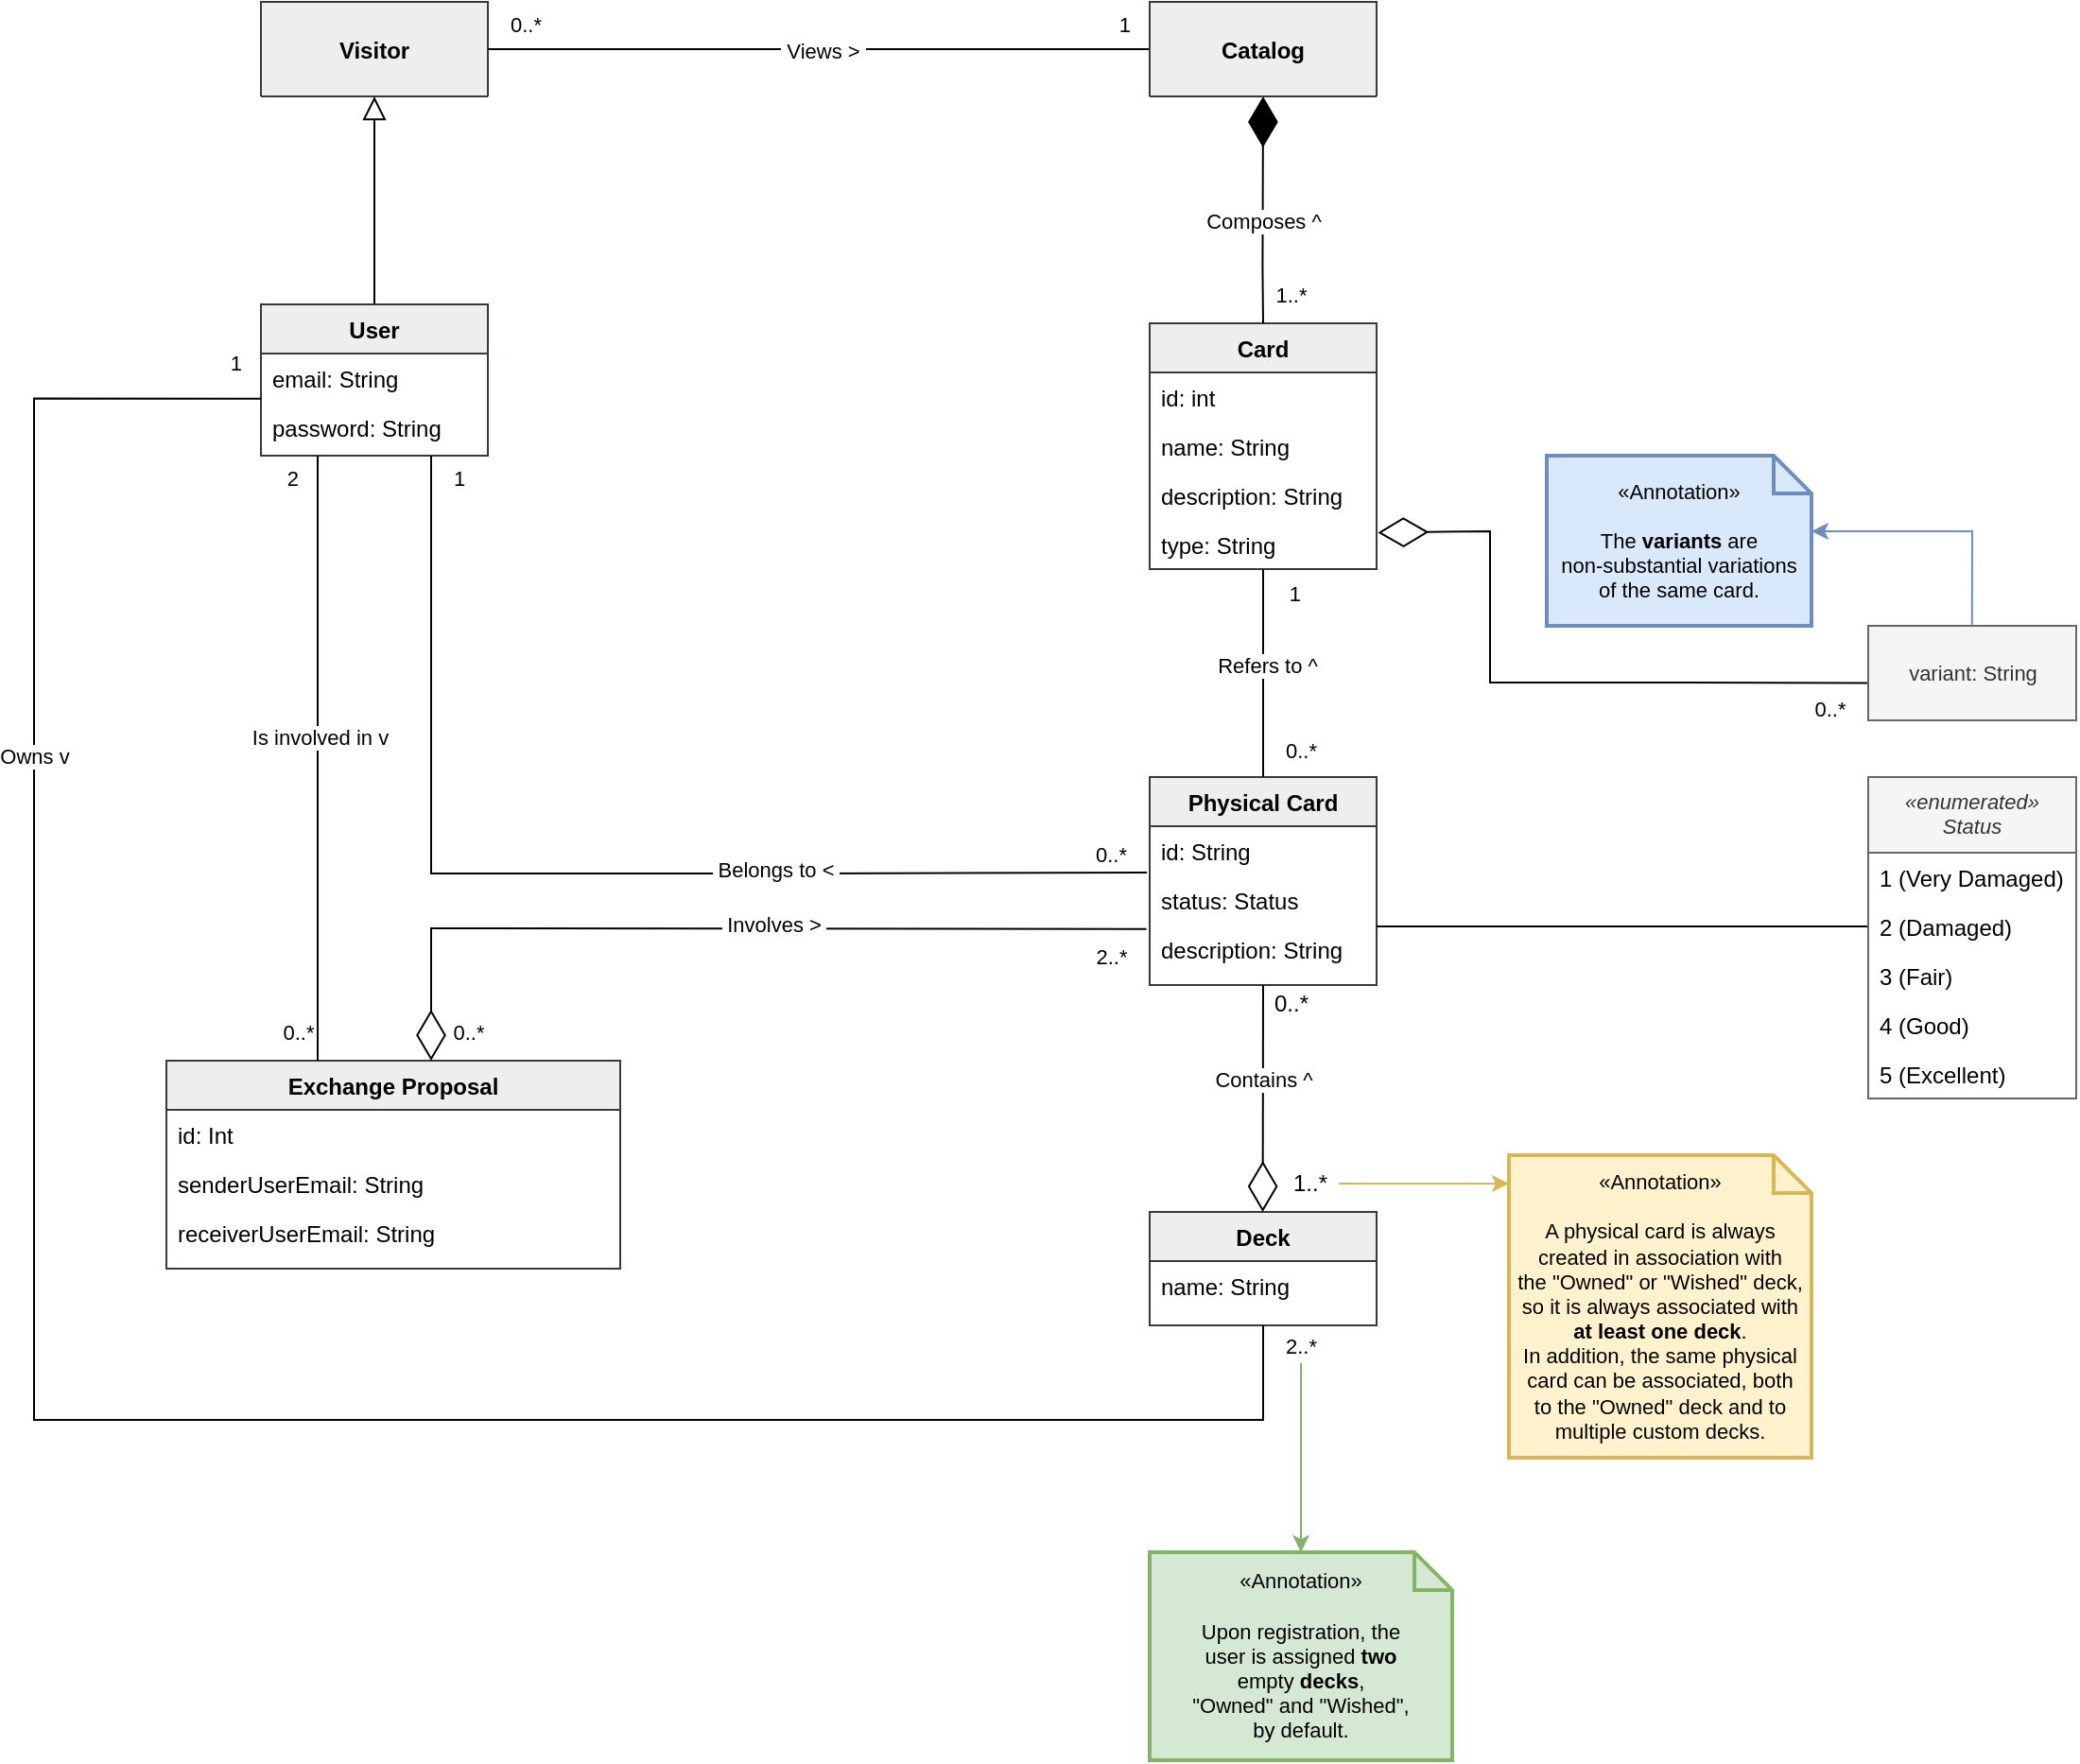 <mxfile version="20.8.16" type="device"><diagram id="C5RBs43oDa-KdzZeNtuy" name="Page-1"><mxGraphModel dx="1434" dy="844" grid="1" gridSize="10" guides="1" tooltips="1" connect="1" arrows="1" fold="1" page="1" pageScale="1" pageWidth="1169" pageHeight="827" math="0" shadow="0"><root><mxCell id="WIyWlLk6GJQsqaUBKTNV-0"/><mxCell id="WIyWlLk6GJQsqaUBKTNV-1" parent="WIyWlLk6GJQsqaUBKTNV-0"/><mxCell id="zkfFHV4jXpPFQw0GAbJ--0" value="Visitor" style="swimlane;fontStyle=1;align=center;verticalAlign=middle;childLayout=stackLayout;horizontal=1;startSize=50;horizontalStack=0;resizeParent=1;resizeLast=0;collapsible=1;marginBottom=0;rounded=0;shadow=0;strokeWidth=1;fillColor=#eeeeee;strokeColor=#36393d;" parent="WIyWlLk6GJQsqaUBKTNV-1" vertex="1"><mxGeometry x="160" y="40" width="120" height="50" as="geometry"><mxRectangle x="230" y="140" width="160" height="26" as="alternateBounds"/></mxGeometry></mxCell><mxCell id="zkfFHV4jXpPFQw0GAbJ--6" value="User" style="swimlane;fontStyle=1;align=center;verticalAlign=top;childLayout=stackLayout;horizontal=1;startSize=26;horizontalStack=0;resizeParent=1;resizeLast=0;collapsible=1;marginBottom=0;rounded=0;shadow=0;strokeWidth=1;fillColor=#eeeeee;strokeColor=#36393d;" parent="WIyWlLk6GJQsqaUBKTNV-1" vertex="1"><mxGeometry x="160" y="200" width="120" height="80" as="geometry"><mxRectangle x="130" y="380" width="160" height="26" as="alternateBounds"/></mxGeometry></mxCell><mxCell id="zkfFHV4jXpPFQw0GAbJ--7" value="email: String" style="text;align=left;verticalAlign=top;spacingLeft=4;spacingRight=4;overflow=hidden;rotatable=0;points=[[0,0.5],[1,0.5]];portConstraint=eastwest;" parent="zkfFHV4jXpPFQw0GAbJ--6" vertex="1"><mxGeometry y="26" width="120" height="26" as="geometry"/></mxCell><mxCell id="zkfFHV4jXpPFQw0GAbJ--8" value="password: String" style="text;align=left;verticalAlign=top;spacingLeft=4;spacingRight=4;overflow=hidden;rotatable=0;points=[[0,0.5],[1,0.5]];portConstraint=eastwest;rounded=0;shadow=0;html=0;" parent="zkfFHV4jXpPFQw0GAbJ--6" vertex="1"><mxGeometry y="52" width="120" height="26" as="geometry"/></mxCell><mxCell id="zkfFHV4jXpPFQw0GAbJ--12" value="" style="endArrow=block;endSize=10;endFill=0;shadow=0;strokeWidth=1;rounded=0;edgeStyle=elbowEdgeStyle;elbow=vertical;" parent="WIyWlLk6GJQsqaUBKTNV-1" source="zkfFHV4jXpPFQw0GAbJ--6" target="zkfFHV4jXpPFQw0GAbJ--0" edge="1"><mxGeometry width="160" relative="1" as="geometry"><mxPoint x="300" y="193" as="sourcePoint"/><mxPoint x="300" y="193" as="targetPoint"/><Array as="points"><mxPoint x="220" y="160"/><mxPoint x="230" y="160"/><mxPoint x="240" y="230"/><mxPoint x="250" y="200"/></Array></mxGeometry></mxCell><mxCell id="zkfFHV4jXpPFQw0GAbJ--17" value="Card" style="swimlane;fontStyle=1;align=center;verticalAlign=top;childLayout=stackLayout;horizontal=1;startSize=26;horizontalStack=0;resizeParent=1;resizeLast=0;collapsible=1;marginBottom=0;rounded=0;shadow=0;strokeWidth=1;fillColor=#eeeeee;strokeColor=#36393d;" parent="WIyWlLk6GJQsqaUBKTNV-1" vertex="1"><mxGeometry x="630" y="210" width="120" height="130" as="geometry"><mxRectangle x="508" y="120" width="160" height="26" as="alternateBounds"/></mxGeometry></mxCell><mxCell id="UprjWPWpT-gQ5GX2bW2V-9" value="id: int" style="text;align=left;verticalAlign=top;spacingLeft=4;spacingRight=4;overflow=hidden;rotatable=0;points=[[0,0.5],[1,0.5]];portConstraint=eastwest;" parent="zkfFHV4jXpPFQw0GAbJ--17" vertex="1"><mxGeometry y="26" width="120" height="26" as="geometry"/></mxCell><mxCell id="UprjWPWpT-gQ5GX2bW2V-10" value="name: String" style="text;align=left;verticalAlign=top;spacingLeft=4;spacingRight=4;overflow=hidden;rotatable=0;points=[[0,0.5],[1,0.5]];portConstraint=eastwest;" parent="zkfFHV4jXpPFQw0GAbJ--17" vertex="1"><mxGeometry y="52" width="120" height="26" as="geometry"/></mxCell><mxCell id="UprjWPWpT-gQ5GX2bW2V-11" value="description: String" style="text;align=left;verticalAlign=top;spacingLeft=4;spacingRight=4;overflow=hidden;rotatable=0;points=[[0,0.5],[1,0.5]];portConstraint=eastwest;" parent="zkfFHV4jXpPFQw0GAbJ--17" vertex="1"><mxGeometry y="78" width="120" height="26" as="geometry"/></mxCell><mxCell id="UprjWPWpT-gQ5GX2bW2V-12" value="type: String" style="text;align=left;verticalAlign=top;spacingLeft=4;spacingRight=4;overflow=hidden;rotatable=0;points=[[0,0.5],[1,0.5]];portConstraint=eastwest;" parent="zkfFHV4jXpPFQw0GAbJ--17" vertex="1"><mxGeometry y="104" width="120" height="26" as="geometry"/></mxCell><mxCell id="UprjWPWpT-gQ5GX2bW2V-5" value="Physical Card" style="swimlane;fontStyle=1;align=center;verticalAlign=top;childLayout=stackLayout;horizontal=1;startSize=26;horizontalStack=0;resizeParent=1;resizeLast=0;collapsible=1;marginBottom=0;rounded=0;shadow=0;strokeWidth=1;fillColor=#eeeeee;strokeColor=#36393d;" parent="WIyWlLk6GJQsqaUBKTNV-1" vertex="1"><mxGeometry x="630" y="450" width="120" height="110" as="geometry"><mxRectangle x="508" y="120" width="160" height="26" as="alternateBounds"/></mxGeometry></mxCell><mxCell id="UprjWPWpT-gQ5GX2bW2V-8" value="id: String" style="text;align=left;verticalAlign=top;spacingLeft=4;spacingRight=4;overflow=hidden;rotatable=0;points=[[0,0.5],[1,0.5]];portConstraint=eastwest;" parent="UprjWPWpT-gQ5GX2bW2V-5" vertex="1"><mxGeometry y="26" width="120" height="26" as="geometry"/></mxCell><mxCell id="UprjWPWpT-gQ5GX2bW2V-15" value="status: Status" style="text;align=left;verticalAlign=top;spacingLeft=4;spacingRight=4;overflow=hidden;rotatable=0;points=[[0,0.5],[1,0.5]];portConstraint=eastwest;" parent="UprjWPWpT-gQ5GX2bW2V-5" vertex="1"><mxGeometry y="52" width="120" height="26" as="geometry"/></mxCell><mxCell id="UprjWPWpT-gQ5GX2bW2V-16" value="description: String" style="text;align=left;verticalAlign=top;spacingLeft=4;spacingRight=4;overflow=hidden;rotatable=0;points=[[0,0.5],[1,0.5]];portConstraint=eastwest;" parent="UprjWPWpT-gQ5GX2bW2V-5" vertex="1"><mxGeometry y="78" width="120" height="26" as="geometry"/></mxCell><mxCell id="UprjWPWpT-gQ5GX2bW2V-17" value="Deck" style="swimlane;fontStyle=1;align=center;verticalAlign=top;childLayout=stackLayout;horizontal=1;startSize=26;horizontalStack=0;resizeParent=1;resizeLast=0;collapsible=1;marginBottom=0;rounded=0;shadow=0;strokeWidth=1;fillColor=#eeeeee;strokeColor=#36393d;" parent="WIyWlLk6GJQsqaUBKTNV-1" vertex="1"><mxGeometry x="630" y="680" width="120" height="60" as="geometry"><mxRectangle x="508" y="120" width="160" height="26" as="alternateBounds"/></mxGeometry></mxCell><mxCell id="UprjWPWpT-gQ5GX2bW2V-18" value="name: String" style="text;align=left;verticalAlign=top;spacingLeft=4;spacingRight=4;overflow=hidden;rotatable=0;points=[[0,0.5],[1,0.5]];portConstraint=eastwest;" parent="UprjWPWpT-gQ5GX2bW2V-17" vertex="1"><mxGeometry y="26" width="120" height="26" as="geometry"/></mxCell><mxCell id="UprjWPWpT-gQ5GX2bW2V-34" value="1..*" style="text;html=1;strokeColor=none;fillColor=none;align=center;verticalAlign=middle;whiteSpace=wrap;rounded=0;" parent="WIyWlLk6GJQsqaUBKTNV-1" vertex="1"><mxGeometry x="700" y="650" width="30" height="30" as="geometry"/></mxCell><mxCell id="UprjWPWpT-gQ5GX2bW2V-35" value="0..*" style="text;html=1;strokeColor=none;fillColor=none;align=center;verticalAlign=middle;whiteSpace=wrap;rounded=0;" parent="WIyWlLk6GJQsqaUBKTNV-1" vertex="1"><mxGeometry x="680" y="560" width="50" height="20" as="geometry"/></mxCell><mxCell id="UprjWPWpT-gQ5GX2bW2V-36" value="Exchange Proposal" style="swimlane;fontStyle=1;align=center;verticalAlign=top;childLayout=stackLayout;horizontal=1;startSize=26;horizontalStack=0;resizeParent=1;resizeLast=0;collapsible=1;marginBottom=0;rounded=0;shadow=0;strokeWidth=1;fillColor=#eeeeee;strokeColor=#36393d;" parent="WIyWlLk6GJQsqaUBKTNV-1" vertex="1"><mxGeometry x="110" y="600" width="240" height="110" as="geometry"><mxRectangle x="508" y="120" width="160" height="26" as="alternateBounds"/></mxGeometry></mxCell><mxCell id="UprjWPWpT-gQ5GX2bW2V-37" value="id: Int" style="text;align=left;verticalAlign=top;spacingLeft=4;spacingRight=4;overflow=hidden;rotatable=0;points=[[0,0.5],[1,0.5]];portConstraint=eastwest;" parent="UprjWPWpT-gQ5GX2bW2V-36" vertex="1"><mxGeometry y="26" width="240" height="26" as="geometry"/></mxCell><mxCell id="UprjWPWpT-gQ5GX2bW2V-38" value="senderUserEmail: String" style="text;align=left;verticalAlign=top;spacingLeft=4;spacingRight=4;overflow=hidden;rotatable=0;points=[[0,0.5],[1,0.5]];portConstraint=eastwest;" parent="UprjWPWpT-gQ5GX2bW2V-36" vertex="1"><mxGeometry y="52" width="240" height="26" as="geometry"/></mxCell><mxCell id="w9-zVDfy-rZA0x76wDRn-33" value="receiverUserEmail: String" style="text;align=left;verticalAlign=top;spacingLeft=4;spacingRight=4;overflow=hidden;rotatable=0;points=[[0,0.5],[1,0.5]];portConstraint=eastwest;" parent="UprjWPWpT-gQ5GX2bW2V-36" vertex="1"><mxGeometry y="78" width="240" height="26" as="geometry"/></mxCell><mxCell id="w9-zVDfy-rZA0x76wDRn-11" value="" style="endArrow=none;html=1;edgeStyle=orthogonalEdgeStyle;rounded=0;exitX=1;exitY=0.5;exitDx=0;exitDy=0;" parent="WIyWlLk6GJQsqaUBKTNV-1" source="zkfFHV4jXpPFQw0GAbJ--0" edge="1"><mxGeometry relative="1" as="geometry"><mxPoint x="290" y="70" as="sourcePoint"/><mxPoint x="630" y="65" as="targetPoint"/><Array as="points"><mxPoint x="620" y="65"/><mxPoint x="620" y="65"/></Array></mxGeometry></mxCell><mxCell id="w9-zVDfy-rZA0x76wDRn-12" value="0..*" style="edgeLabel;resizable=0;html=1;align=left;verticalAlign=bottom;" parent="w9-zVDfy-rZA0x76wDRn-11" connectable="0" vertex="1"><mxGeometry x="-1" relative="1" as="geometry"><mxPoint x="10" y="-5" as="offset"/></mxGeometry></mxCell><mxCell id="w9-zVDfy-rZA0x76wDRn-13" value="1" style="edgeLabel;resizable=0;html=1;align=right;verticalAlign=bottom;" parent="w9-zVDfy-rZA0x76wDRn-11" connectable="0" vertex="1"><mxGeometry x="1" relative="1" as="geometry"><mxPoint x="-10" y="-5" as="offset"/></mxGeometry></mxCell><mxCell id="w9-zVDfy-rZA0x76wDRn-44" value="&amp;nbsp;Views &amp;gt;&amp;nbsp;" style="edgeLabel;html=1;align=center;verticalAlign=middle;resizable=0;points=[];" parent="w9-zVDfy-rZA0x76wDRn-11" vertex="1" connectable="0"><mxGeometry x="-0.068" y="-1" relative="1" as="geometry"><mxPoint x="14" as="offset"/></mxGeometry></mxCell><mxCell id="w9-zVDfy-rZA0x76wDRn-21" value="" style="endArrow=none;html=1;edgeStyle=orthogonalEdgeStyle;rounded=0;entryX=-0.012;entryY=-0.056;entryDx=0;entryDy=0;entryPerimeter=0;exitX=0.75;exitY=1;exitDx=0;exitDy=0;" parent="WIyWlLk6GJQsqaUBKTNV-1" source="zkfFHV4jXpPFQw0GAbJ--6" target="UprjWPWpT-gQ5GX2bW2V-15" edge="1"><mxGeometry relative="1" as="geometry"><mxPoint x="250" y="300" as="sourcePoint"/><mxPoint x="450" y="390" as="targetPoint"/><Array as="points"><mxPoint x="250" y="501"/><mxPoint x="450" y="501"/></Array></mxGeometry></mxCell><mxCell id="w9-zVDfy-rZA0x76wDRn-22" value="1" style="edgeLabel;resizable=0;html=1;align=left;verticalAlign=bottom;" parent="w9-zVDfy-rZA0x76wDRn-21" connectable="0" vertex="1"><mxGeometry x="-1" relative="1" as="geometry"><mxPoint x="10" y="20" as="offset"/></mxGeometry></mxCell><mxCell id="w9-zVDfy-rZA0x76wDRn-23" value="0..*" style="edgeLabel;resizable=0;html=1;align=right;verticalAlign=bottom;" parent="w9-zVDfy-rZA0x76wDRn-21" connectable="0" vertex="1"><mxGeometry x="1" relative="1" as="geometry"><mxPoint x="-10" y="-1" as="offset"/></mxGeometry></mxCell><mxCell id="UueqK07AXD6fO8lfCrL9-8" value="&amp;nbsp;Belongs to &amp;lt;&amp;nbsp;" style="edgeLabel;html=1;align=center;verticalAlign=middle;resizable=0;points=[];" parent="w9-zVDfy-rZA0x76wDRn-21" vertex="1" connectable="0"><mxGeometry x="0.193" y="2" relative="1" as="geometry"><mxPoint x="45" as="offset"/></mxGeometry></mxCell><mxCell id="w9-zVDfy-rZA0x76wDRn-24" value="" style="endArrow=none;html=1;edgeStyle=orthogonalEdgeStyle;rounded=0;exitX=0.5;exitY=0;exitDx=0;exitDy=0;" parent="WIyWlLk6GJQsqaUBKTNV-1" source="UprjWPWpT-gQ5GX2bW2V-5" edge="1"><mxGeometry relative="1" as="geometry"><mxPoint x="280" y="250" as="sourcePoint"/><mxPoint x="690" y="340" as="targetPoint"/><Array as="points"><mxPoint x="690" y="340"/></Array></mxGeometry></mxCell><mxCell id="w9-zVDfy-rZA0x76wDRn-25" value="0..*" style="edgeLabel;resizable=0;html=1;align=left;verticalAlign=bottom;" parent="w9-zVDfy-rZA0x76wDRn-24" connectable="0" vertex="1"><mxGeometry x="-1" relative="1" as="geometry"><mxPoint x="10" y="-6" as="offset"/></mxGeometry></mxCell><mxCell id="w9-zVDfy-rZA0x76wDRn-26" value="1" style="edgeLabel;resizable=0;html=1;align=right;verticalAlign=bottom;" parent="w9-zVDfy-rZA0x76wDRn-24" connectable="0" vertex="1"><mxGeometry x="1" relative="1" as="geometry"><mxPoint x="20" y="21" as="offset"/></mxGeometry></mxCell><mxCell id="UueqK07AXD6fO8lfCrL9-0" value="Refers to ^" style="edgeLabel;html=1;align=center;verticalAlign=middle;resizable=0;points=[];" parent="w9-zVDfy-rZA0x76wDRn-24" vertex="1" connectable="0"><mxGeometry x="0.63" y="-2" relative="1" as="geometry"><mxPoint y="30" as="offset"/></mxGeometry></mxCell><mxCell id="w9-zVDfy-rZA0x76wDRn-30" value="" style="endArrow=none;html=1;edgeStyle=orthogonalEdgeStyle;rounded=0;exitX=0.25;exitY=1;exitDx=0;exitDy=0;" parent="WIyWlLk6GJQsqaUBKTNV-1" source="zkfFHV4jXpPFQw0GAbJ--6" edge="1"><mxGeometry relative="1" as="geometry"><mxPoint x="160" y="280" as="sourcePoint"/><mxPoint x="190" y="600" as="targetPoint"/><Array as="points"><mxPoint x="190" y="600"/></Array></mxGeometry></mxCell><mxCell id="w9-zVDfy-rZA0x76wDRn-32" value="2" style="edgeLabel;resizable=0;html=1;align=right;verticalAlign=bottom;" parent="w9-zVDfy-rZA0x76wDRn-30" connectable="0" vertex="1"><mxGeometry x="1" relative="1" as="geometry"><mxPoint x="-10" y="-300" as="offset"/></mxGeometry></mxCell><mxCell id="UueqK07AXD6fO8lfCrL9-9" value="Is involved in v" style="edgeLabel;html=1;align=center;verticalAlign=middle;resizable=0;points=[];" parent="w9-zVDfy-rZA0x76wDRn-30" vertex="1" connectable="0"><mxGeometry x="-0.137" y="1" relative="1" as="geometry"><mxPoint y="11" as="offset"/></mxGeometry></mxCell><mxCell id="w9-zVDfy-rZA0x76wDRn-34" value="" style="endArrow=diamondThin;endFill=1;endSize=24;html=1;rounded=0;exitX=0.5;exitY=0;exitDx=0;exitDy=0;entryX=0.5;entryY=1;entryDx=0;entryDy=0;" parent="WIyWlLk6GJQsqaUBKTNV-1" source="zkfFHV4jXpPFQw0GAbJ--17" target="YLboeX1FS55GDw2Aljf4-1" edge="1"><mxGeometry width="160" relative="1" as="geometry"><mxPoint x="690.0" y="200" as="sourcePoint"/><mxPoint x="689.71" y="100" as="targetPoint"/><Array as="points"><mxPoint x="689.71" y="180"/></Array></mxGeometry></mxCell><mxCell id="UueqK07AXD6fO8lfCrL9-4" value="Composes ^" style="edgeLabel;html=1;align=center;verticalAlign=middle;resizable=0;points=[];" parent="w9-zVDfy-rZA0x76wDRn-34" vertex="1" connectable="0"><mxGeometry x="0.01" y="-1" relative="1" as="geometry"><mxPoint x="-1" y="6" as="offset"/></mxGeometry></mxCell><mxCell id="w9-zVDfy-rZA0x76wDRn-38" value="" style="endArrow=none;html=1;edgeStyle=orthogonalEdgeStyle;rounded=0;entryX=0.5;entryY=1;entryDx=0;entryDy=0;exitX=0.001;exitY=0.917;exitDx=0;exitDy=0;exitPerimeter=0;" parent="WIyWlLk6GJQsqaUBKTNV-1" source="zkfFHV4jXpPFQw0GAbJ--7" target="UprjWPWpT-gQ5GX2bW2V-17" edge="1"><mxGeometry relative="1" as="geometry"><mxPoint x="160" y="230" as="sourcePoint"/><mxPoint x="580" y="690" as="targetPoint"/><Array as="points"><mxPoint x="40" y="250"/><mxPoint x="40" y="790"/><mxPoint x="690" y="790"/></Array></mxGeometry></mxCell><mxCell id="w9-zVDfy-rZA0x76wDRn-39" value="2..*" style="edgeLabel;resizable=0;html=1;align=left;verticalAlign=bottom;" parent="w9-zVDfy-rZA0x76wDRn-38" connectable="0" vertex="1"><mxGeometry x="-1" relative="1" as="geometry"><mxPoint x="540" y="510" as="offset"/></mxGeometry></mxCell><mxCell id="w9-zVDfy-rZA0x76wDRn-40" value="1" style="edgeLabel;resizable=0;html=1;align=right;verticalAlign=bottom;" parent="w9-zVDfy-rZA0x76wDRn-38" connectable="0" vertex="1"><mxGeometry x="1" relative="1" as="geometry"><mxPoint x="-540" y="-500" as="offset"/></mxGeometry></mxCell><mxCell id="UueqK07AXD6fO8lfCrL9-7" value="Owns v" style="edgeLabel;html=1;align=center;verticalAlign=middle;resizable=0;points=[];" parent="w9-zVDfy-rZA0x76wDRn-38" vertex="1" connectable="0"><mxGeometry x="-0.458" y="3" relative="1" as="geometry"><mxPoint x="-3" y="-59" as="offset"/></mxGeometry></mxCell><mxCell id="w9-zVDfy-rZA0x76wDRn-46" value="" style="endArrow=none;html=1;edgeStyle=orthogonalEdgeStyle;rounded=0;entryX=0;entryY=0.5;entryDx=0;entryDy=0;" parent="WIyWlLk6GJQsqaUBKTNV-1" target="w9-zVDfy-rZA0x76wDRn-62" edge="1"><mxGeometry relative="1" as="geometry"><mxPoint x="750" y="529" as="sourcePoint"/><mxPoint x="920" y="460" as="targetPoint"/><Array as="points"><mxPoint x="750" y="529"/></Array></mxGeometry></mxCell><mxCell id="w9-zVDfy-rZA0x76wDRn-49" value="«enumerated»&#10;Status" style="swimlane;fontStyle=2;align=center;verticalAlign=top;childLayout=stackLayout;horizontal=1;startSize=40;horizontalStack=0;resizeParent=1;resizeLast=0;collapsible=1;marginBottom=0;rounded=0;shadow=0;strokeWidth=1;fontSize=11;fillColor=#f5f5f5;fontColor=#333333;strokeColor=#666666;" parent="WIyWlLk6GJQsqaUBKTNV-1" vertex="1"><mxGeometry x="1010" y="450" width="110" height="170" as="geometry"><mxRectangle x="508" y="120" width="160" height="26" as="alternateBounds"/></mxGeometry></mxCell><mxCell id="w9-zVDfy-rZA0x76wDRn-50" value="1 (Very Damaged)" style="text;align=left;verticalAlign=top;spacingLeft=4;spacingRight=4;overflow=hidden;rotatable=0;points=[[0,0.5],[1,0.5]];portConstraint=eastwest;" parent="w9-zVDfy-rZA0x76wDRn-49" vertex="1"><mxGeometry y="40" width="110" height="26" as="geometry"/></mxCell><mxCell id="w9-zVDfy-rZA0x76wDRn-62" value="2 (Damaged)" style="text;align=left;verticalAlign=top;spacingLeft=4;spacingRight=4;overflow=hidden;rotatable=0;points=[[0,0.5],[1,0.5]];portConstraint=eastwest;" parent="w9-zVDfy-rZA0x76wDRn-49" vertex="1"><mxGeometry y="66" width="110" height="26" as="geometry"/></mxCell><mxCell id="w9-zVDfy-rZA0x76wDRn-63" value="3 (Fair)" style="text;align=left;verticalAlign=top;spacingLeft=4;spacingRight=4;overflow=hidden;rotatable=0;points=[[0,0.5],[1,0.5]];portConstraint=eastwest;" parent="w9-zVDfy-rZA0x76wDRn-49" vertex="1"><mxGeometry y="92" width="110" height="26" as="geometry"/></mxCell><mxCell id="w9-zVDfy-rZA0x76wDRn-64" value="4 (Good)" style="text;align=left;verticalAlign=top;spacingLeft=4;spacingRight=4;overflow=hidden;rotatable=0;points=[[0,0.5],[1,0.5]];portConstraint=eastwest;" parent="w9-zVDfy-rZA0x76wDRn-49" vertex="1"><mxGeometry y="118" width="110" height="26" as="geometry"/></mxCell><mxCell id="w9-zVDfy-rZA0x76wDRn-65" value="5 (Excellent)" style="text;align=left;verticalAlign=top;spacingLeft=4;spacingRight=4;overflow=hidden;rotatable=0;points=[[0,0.5],[1,0.5]];portConstraint=eastwest;" parent="w9-zVDfy-rZA0x76wDRn-49" vertex="1"><mxGeometry y="144" width="110" height="26" as="geometry"/></mxCell><mxCell id="w9-zVDfy-rZA0x76wDRn-53" value="" style="endArrow=diamondThin;endFill=0;endSize=24;html=1;rounded=0;exitX=0.5;exitY=1;exitDx=0;exitDy=0;" parent="WIyWlLk6GJQsqaUBKTNV-1" source="UprjWPWpT-gQ5GX2bW2V-5" edge="1"><mxGeometry width="160" relative="1" as="geometry"><mxPoint x="690" y="570" as="sourcePoint"/><mxPoint x="689.8" y="680" as="targetPoint"/><Array as="points"/></mxGeometry></mxCell><mxCell id="w9-zVDfy-rZA0x76wDRn-61" value="Contains ^" style="edgeLabel;html=1;align=center;verticalAlign=middle;resizable=0;points=[];fontSize=11;" parent="w9-zVDfy-rZA0x76wDRn-53" vertex="1" connectable="0"><mxGeometry x="0.12" y="-1" relative="1" as="geometry"><mxPoint x="1" y="-17" as="offset"/></mxGeometry></mxCell><mxCell id="w9-zVDfy-rZA0x76wDRn-59" value="variant: String" style="html=1;fontSize=11;container=1;fillColor=#f5f5f5;strokeColor=#666666;fontColor=#333333;" parent="WIyWlLk6GJQsqaUBKTNV-1" vertex="1"><mxGeometry x="1010" y="370" width="110" height="50" as="geometry"/></mxCell><mxCell id="w9-zVDfy-rZA0x76wDRn-60" value="" style="endArrow=diamondThin;endFill=0;endSize=24;html=1;rounded=0;fontSize=11;entryX=1.006;entryY=0.258;entryDx=0;entryDy=0;entryPerimeter=0;exitX=-0.005;exitY=0.605;exitDx=0;exitDy=0;exitPerimeter=0;" parent="WIyWlLk6GJQsqaUBKTNV-1" source="w9-zVDfy-rZA0x76wDRn-59" target="UprjWPWpT-gQ5GX2bW2V-12" edge="1"><mxGeometry width="160" relative="1" as="geometry"><mxPoint x="1010" y="320" as="sourcePoint"/><mxPoint x="840" y="270" as="targetPoint"/><Array as="points"><mxPoint x="910" y="400"/><mxPoint x="810" y="400"/><mxPoint x="810" y="320"/></Array></mxGeometry></mxCell><mxCell id="w9-zVDfy-rZA0x76wDRn-67" value="1..*" style="text;html=1;strokeColor=none;fillColor=none;align=center;verticalAlign=middle;whiteSpace=wrap;rounded=0;fontSize=11;" parent="WIyWlLk6GJQsqaUBKTNV-1" vertex="1"><mxGeometry x="675" y="180" width="60" height="30" as="geometry"/></mxCell><mxCell id="p2v7qvm_5poQ5IFICx_g-1" value="&lt;div style=&quot;border-color: var(--border-color); font-size: 11px;&quot;&gt;&lt;font style=&quot;border-color: var(--border-color); font-size: 11px;&quot;&gt;«Annotation»&lt;/font&gt;&lt;/div&gt;&lt;div style=&quot;border-color: var(--border-color); font-size: 11px;&quot;&gt;&lt;span style=&quot;border-color: var(--border-color); background-color: initial;&quot;&gt;&lt;font style=&quot;font-size: 11px;&quot;&gt;&lt;br style=&quot;border-color: var(--border-color);&quot;&gt;&lt;/font&gt;&lt;/span&gt;&lt;/div&gt;&lt;font style=&quot;border-color: var(--border-color); font-size: 11px;&quot;&gt;&lt;div style=&quot;border-color: var(--border-color);&quot;&gt;&lt;span style=&quot;border-color: var(--border-color); background-color: initial;&quot;&gt;Upon registration, the&lt;/span&gt;&lt;/div&gt;&lt;div style=&quot;border-color: var(--border-color);&quot;&gt;&lt;span style=&quot;border-color: var(--border-color); background-color: initial;&quot;&gt;user&amp;nbsp;&lt;/span&gt;&lt;span style=&quot;background-color: initial; border-color: var(--border-color);&quot;&gt;is assigned &lt;b&gt;two &lt;/b&gt;empty&amp;nbsp;&lt;/span&gt;&lt;b style=&quot;background-color: initial;&quot;&gt;decks&lt;/b&gt;&lt;span style=&quot;background-color: initial;&quot;&gt;,&lt;/span&gt;&lt;/div&gt;&lt;div style=&quot;border-color: var(--border-color);&quot;&gt;&lt;span style=&quot;background-color: initial;&quot;&gt;&quot;Owned&quot; and &quot;Wished&quot;,&lt;/span&gt;&lt;/div&gt;&lt;div style=&quot;border-color: var(--border-color);&quot;&gt;&lt;span style=&quot;background-color: initial;&quot;&gt;by default.&lt;/span&gt;&lt;/div&gt;&lt;/font&gt;" style="shape=note;strokeWidth=2;fontSize=14;size=20;whiteSpace=wrap;html=1;fillColor=#d5e8d4;strokeColor=#82b366;align=center;" parent="WIyWlLk6GJQsqaUBKTNV-1" vertex="1"><mxGeometry x="630" y="860" width="160" height="110" as="geometry"/></mxCell><mxCell id="p2v7qvm_5poQ5IFICx_g-2" value="" style="endArrow=classic;html=1;rounded=0;fillColor=#d5e8d4;strokeColor=#82b366;" parent="WIyWlLk6GJQsqaUBKTNV-1" edge="1"><mxGeometry width="50" height="50" relative="1" as="geometry"><mxPoint x="710" y="760" as="sourcePoint"/><mxPoint x="710" y="860" as="targetPoint"/><Array as="points"><mxPoint x="710" y="800"/><mxPoint x="710" y="820"/><mxPoint x="710" y="830"/></Array></mxGeometry></mxCell><mxCell id="YLboeX1FS55GDw2Aljf4-0" value="" style="endArrow=classic;html=1;rounded=0;exitX=0.499;exitY=-0.012;exitDx=0;exitDy=0;exitPerimeter=0;fillColor=#dae8fc;strokeColor=#6c8ebf;" parent="WIyWlLk6GJQsqaUBKTNV-1" source="w9-zVDfy-rZA0x76wDRn-59" edge="1"><mxGeometry width="50" height="50" relative="1" as="geometry"><mxPoint x="1060" y="290.18" as="sourcePoint"/><mxPoint x="980" y="320" as="targetPoint"/><Array as="points"><mxPoint x="1065" y="320"/></Array></mxGeometry></mxCell><mxCell id="YLboeX1FS55GDw2Aljf4-1" value="Catalog" style="swimlane;fontStyle=1;align=center;verticalAlign=middle;childLayout=stackLayout;horizontal=1;startSize=50;horizontalStack=0;resizeParent=1;resizeLast=0;collapsible=1;marginBottom=0;rounded=0;shadow=0;strokeWidth=1;fillColor=#eeeeee;strokeColor=#36393d;" parent="WIyWlLk6GJQsqaUBKTNV-1" vertex="1"><mxGeometry x="630" y="40" width="120" height="50" as="geometry"><mxRectangle x="230" y="140" width="160" height="26" as="alternateBounds"/></mxGeometry></mxCell><mxCell id="sFMsOTMCrepT3tC-z642-0" value="" style="endArrow=diamondThin;endFill=0;endSize=24;html=1;rounded=0;exitX=-0.014;exitY=0.093;exitDx=0;exitDy=0;exitPerimeter=0;" parent="WIyWlLk6GJQsqaUBKTNV-1" source="UprjWPWpT-gQ5GX2bW2V-16" edge="1"><mxGeometry width="160" relative="1" as="geometry"><mxPoint x="250.2" y="480" as="sourcePoint"/><mxPoint x="250.0" y="600" as="targetPoint"/><Array as="points"><mxPoint x="250" y="530"/></Array></mxGeometry></mxCell><mxCell id="sFMsOTMCrepT3tC-z642-1" value="&amp;nbsp;Involves &amp;gt;&amp;nbsp;" style="edgeLabel;html=1;align=center;verticalAlign=middle;resizable=0;points=[];fontSize=11;" parent="sFMsOTMCrepT3tC-z642-0" vertex="1" connectable="0"><mxGeometry x="0.12" y="-1" relative="1" as="geometry"><mxPoint x="53" y="-1" as="offset"/></mxGeometry></mxCell><mxCell id="sFMsOTMCrepT3tC-z642-3" value="0..*" style="text;html=1;strokeColor=none;fillColor=none;align=center;verticalAlign=middle;whiteSpace=wrap;rounded=0;fontSize=11;" parent="WIyWlLk6GJQsqaUBKTNV-1" vertex="1"><mxGeometry x="240" y="570" width="60" height="30" as="geometry"/></mxCell><mxCell id="sFMsOTMCrepT3tC-z642-4" value="2..*" style="text;html=1;strokeColor=none;fillColor=none;align=center;verticalAlign=middle;whiteSpace=wrap;rounded=0;fontSize=11;" parent="WIyWlLk6GJQsqaUBKTNV-1" vertex="1"><mxGeometry x="580" y="530" width="60" height="30" as="geometry"/></mxCell><mxCell id="sFMsOTMCrepT3tC-z642-6" value="0..*" style="text;html=1;strokeColor=none;fillColor=none;align=center;verticalAlign=middle;whiteSpace=wrap;rounded=0;fontSize=11;" parent="WIyWlLk6GJQsqaUBKTNV-1" vertex="1"><mxGeometry x="150" y="570" width="60" height="30" as="geometry"/></mxCell><mxCell id="sFMsOTMCrepT3tC-z642-7" value="" style="endArrow=classic;html=1;rounded=0;fillColor=#fff2cc;strokeColor=#d6b656;entryX=0;entryY=0.094;entryDx=0;entryDy=0;entryPerimeter=0;exitX=1;exitY=0.5;exitDx=0;exitDy=0;" parent="WIyWlLk6GJQsqaUBKTNV-1" source="UprjWPWpT-gQ5GX2bW2V-34" target="sFMsOTMCrepT3tC-z642-8" edge="1"><mxGeometry width="50" height="50" relative="1" as="geometry"><mxPoint x="730" y="664" as="sourcePoint"/><mxPoint x="799.52" y="664.76" as="targetPoint"/></mxGeometry></mxCell><mxCell id="sFMsOTMCrepT3tC-z642-8" value="&lt;div style=&quot;border-color: var(--border-color); font-size: 11px;&quot;&gt;&lt;font style=&quot;border-color: var(--border-color); font-size: 11px;&quot;&gt;«Annotation»&lt;/font&gt;&lt;/div&gt;&lt;div style=&quot;border-color: var(--border-color); font-size: 11px;&quot;&gt;&lt;span style=&quot;border-color: var(--border-color); background-color: initial;&quot;&gt;&lt;font style=&quot;font-size: 11px;&quot;&gt;&lt;br style=&quot;border-color: var(--border-color);&quot;&gt;&lt;/font&gt;&lt;/span&gt;&lt;/div&gt;&lt;font style=&quot;border-color: var(--border-color); font-size: 11px;&quot;&gt;&lt;div style=&quot;border-color: var(--border-color);&quot;&gt;&lt;font style=&quot;font-size: 11px;&quot;&gt;A physical card is always created in association with&lt;/font&gt;&lt;/div&gt;&lt;div style=&quot;border-color: var(--border-color);&quot;&gt;&lt;font style=&quot;font-size: 11px;&quot;&gt;the &quot;Owned&quot; or &quot;Wished&quot;&amp;nbsp;&lt;/font&gt;&lt;span style=&quot;background-color: initial;&quot;&gt;deck, so it is always&amp;nbsp;&lt;/span&gt;&lt;span style=&quot;background-color: initial;&quot;&gt;associated with &lt;b&gt;at least&amp;nbsp;&lt;/b&gt;&lt;/span&gt;&lt;span style=&quot;background-color: initial;&quot;&gt;&lt;b&gt;one deck&lt;/b&gt;.&lt;/span&gt;&lt;/div&gt;&lt;div style=&quot;border-color: var(--border-color);&quot;&gt;&lt;font style=&quot;font-size: 11px;&quot;&gt;In addition, the same physical card can be associated, both&lt;/font&gt;&lt;/div&gt;&lt;div style=&quot;border-color: var(--border-color);&quot;&gt;&lt;font style=&quot;font-size: 11px;&quot;&gt;to the &quot;Owned&quot; deck and to multiple custom decks.&lt;/font&gt;&lt;br&gt;&lt;/div&gt;&lt;/font&gt;" style="shape=note;strokeWidth=2;fontSize=14;size=20;whiteSpace=wrap;html=1;fillColor=#fff2cc;strokeColor=#d6b656;align=center;" parent="WIyWlLk6GJQsqaUBKTNV-1" vertex="1"><mxGeometry x="820" y="650" width="160" height="160" as="geometry"/></mxCell><mxCell id="ltSYxoza8K-AkSlE1bkv-0" value="&lt;div style=&quot;border-color: var(--border-color); font-size: 11px;&quot;&gt;&lt;font style=&quot;border-color: var(--border-color); font-size: 11px;&quot;&gt;«Annotation»&lt;/font&gt;&lt;/div&gt;&lt;div style=&quot;border-color: var(--border-color); font-size: 11px;&quot;&gt;&lt;span style=&quot;border-color: var(--border-color); background-color: initial;&quot;&gt;&lt;font style=&quot;font-size: 11px;&quot;&gt;&lt;br style=&quot;border-color: var(--border-color);&quot;&gt;&lt;/font&gt;&lt;/span&gt;&lt;/div&gt;&lt;font style=&quot;border-color: var(--border-color); font-size: 11px;&quot;&gt;&lt;div style=&quot;border-color: var(--border-color);&quot;&gt;&lt;span style=&quot;border-color: var(--border-color); background-color: initial;&quot;&gt;The &lt;b&gt;variants&lt;/b&gt;&amp;nbsp;are&lt;/span&gt;&lt;/div&gt;&lt;div style=&quot;border-color: var(--border-color);&quot;&gt;&lt;span style=&quot;border-color: var(--border-color); background-color: initial;&quot;&gt;non-substantial variations&lt;/span&gt;&lt;/div&gt;&lt;div style=&quot;border-color: var(--border-color);&quot;&gt;&lt;span style=&quot;border-color: var(--border-color); background-color: initial;&quot;&gt;of the same card.&lt;/span&gt;&lt;/div&gt;&lt;/font&gt;" style="shape=note;strokeWidth=2;fontSize=14;size=20;whiteSpace=wrap;html=1;fillColor=#dae8fc;strokeColor=#6c8ebf;align=center;" parent="WIyWlLk6GJQsqaUBKTNV-1" vertex="1"><mxGeometry x="840" y="280" width="140" height="90" as="geometry"/></mxCell><mxCell id="ltSYxoza8K-AkSlE1bkv-2" value="0..*" style="text;html=1;strokeColor=none;fillColor=none;align=center;verticalAlign=middle;whiteSpace=wrap;rounded=0;fontSize=11;" parent="WIyWlLk6GJQsqaUBKTNV-1" vertex="1"><mxGeometry x="960" y="399" width="60" height="30" as="geometry"/></mxCell></root></mxGraphModel></diagram></mxfile>